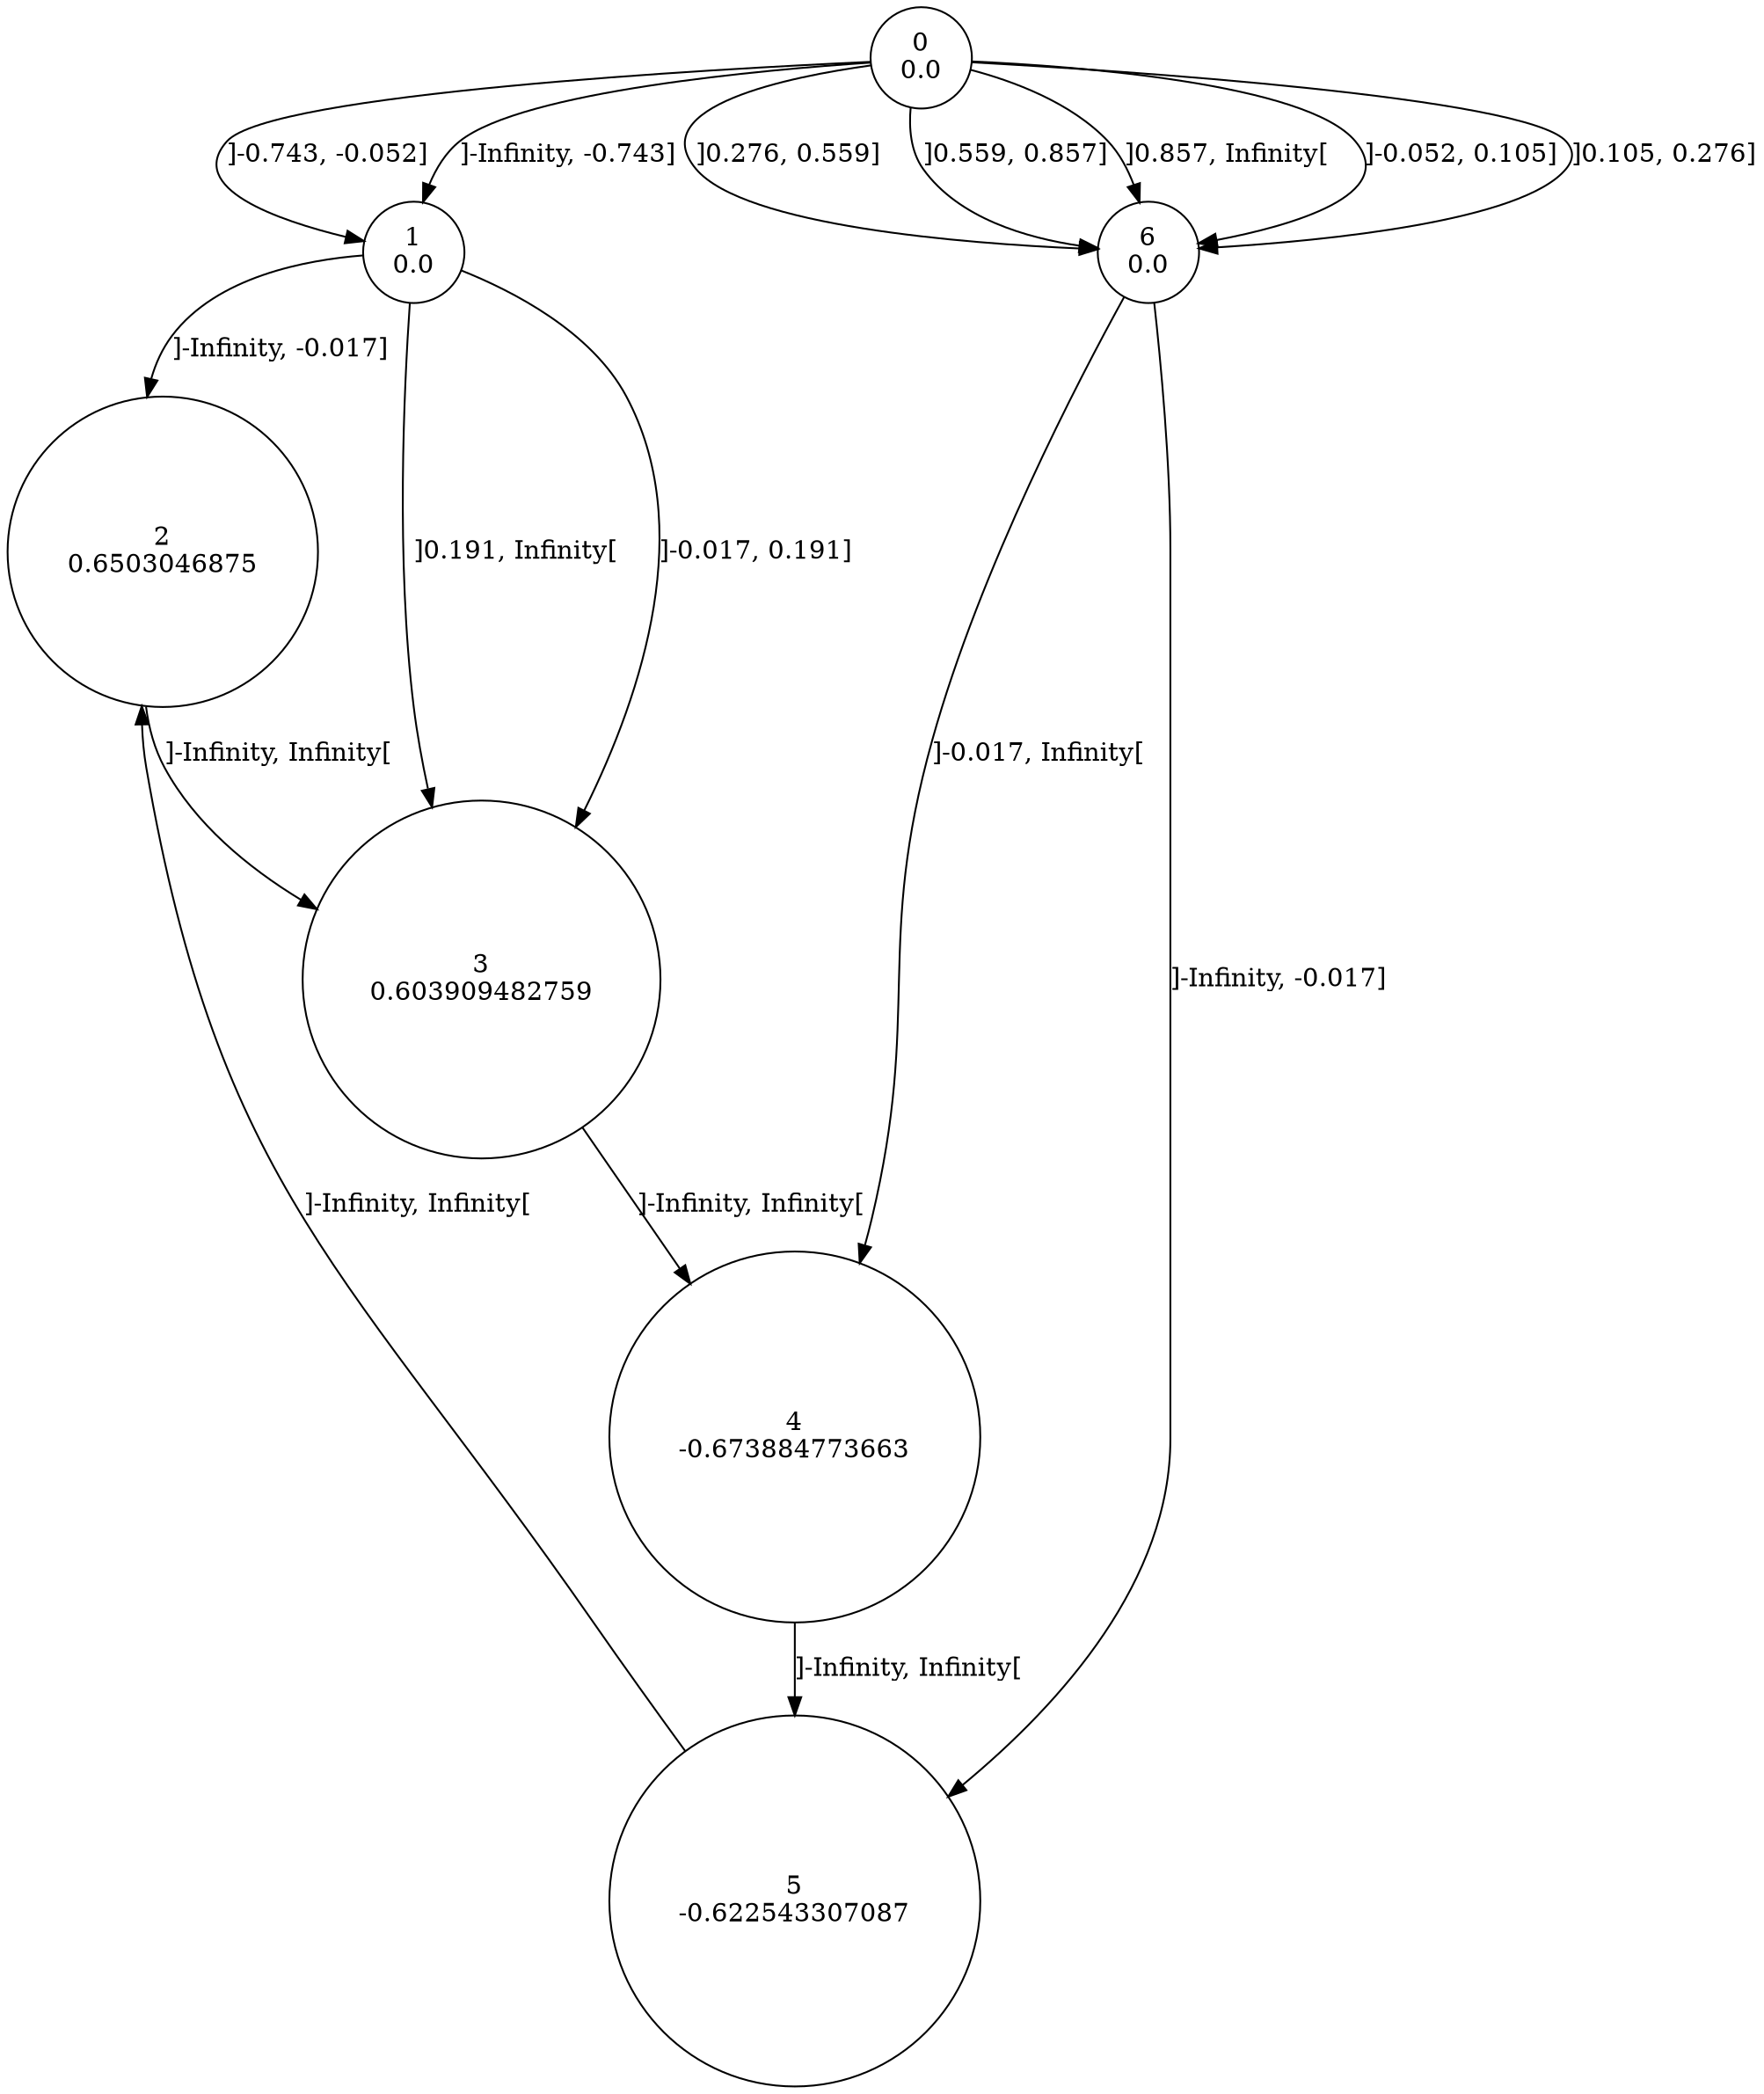 digraph a {
0 [shape=circle, label="0\n0.0"];
	0 -> 1 [label="]-Infinity, -0.743]"];
	0 -> 1 [label="]-0.743, -0.052]"];
	0 -> 6 [label="]-0.052, 0.105]"];
	0 -> 6 [label="]0.105, 0.276]"];
	0 -> 6 [label="]0.276, 0.559]"];
	0 -> 6 [label="]0.559, 0.857]"];
	0 -> 6 [label="]0.857, Infinity["];
1 [shape=circle, label="1\n0.0"];
	1 -> 2 [label="]-Infinity, -0.017]"];
	1 -> 3 [label="]-0.017, 0.191]"];
	1 -> 3 [label="]0.191, Infinity["];
2 [shape=circle, label="2\n0.6503046875"];
	2 -> 3 [label="]-Infinity, Infinity["];
3 [shape=circle, label="3\n0.603909482759"];
	3 -> 4 [label="]-Infinity, Infinity["];
4 [shape=circle, label="4\n-0.673884773663"];
	4 -> 5 [label="]-Infinity, Infinity["];
5 [shape=circle, label="5\n-0.622543307087"];
	5 -> 2 [label="]-Infinity, Infinity["];
6 [shape=circle, label="6\n0.0"];
	6 -> 5 [label="]-Infinity, -0.017]"];
	6 -> 4 [label="]-0.017, Infinity["];
}